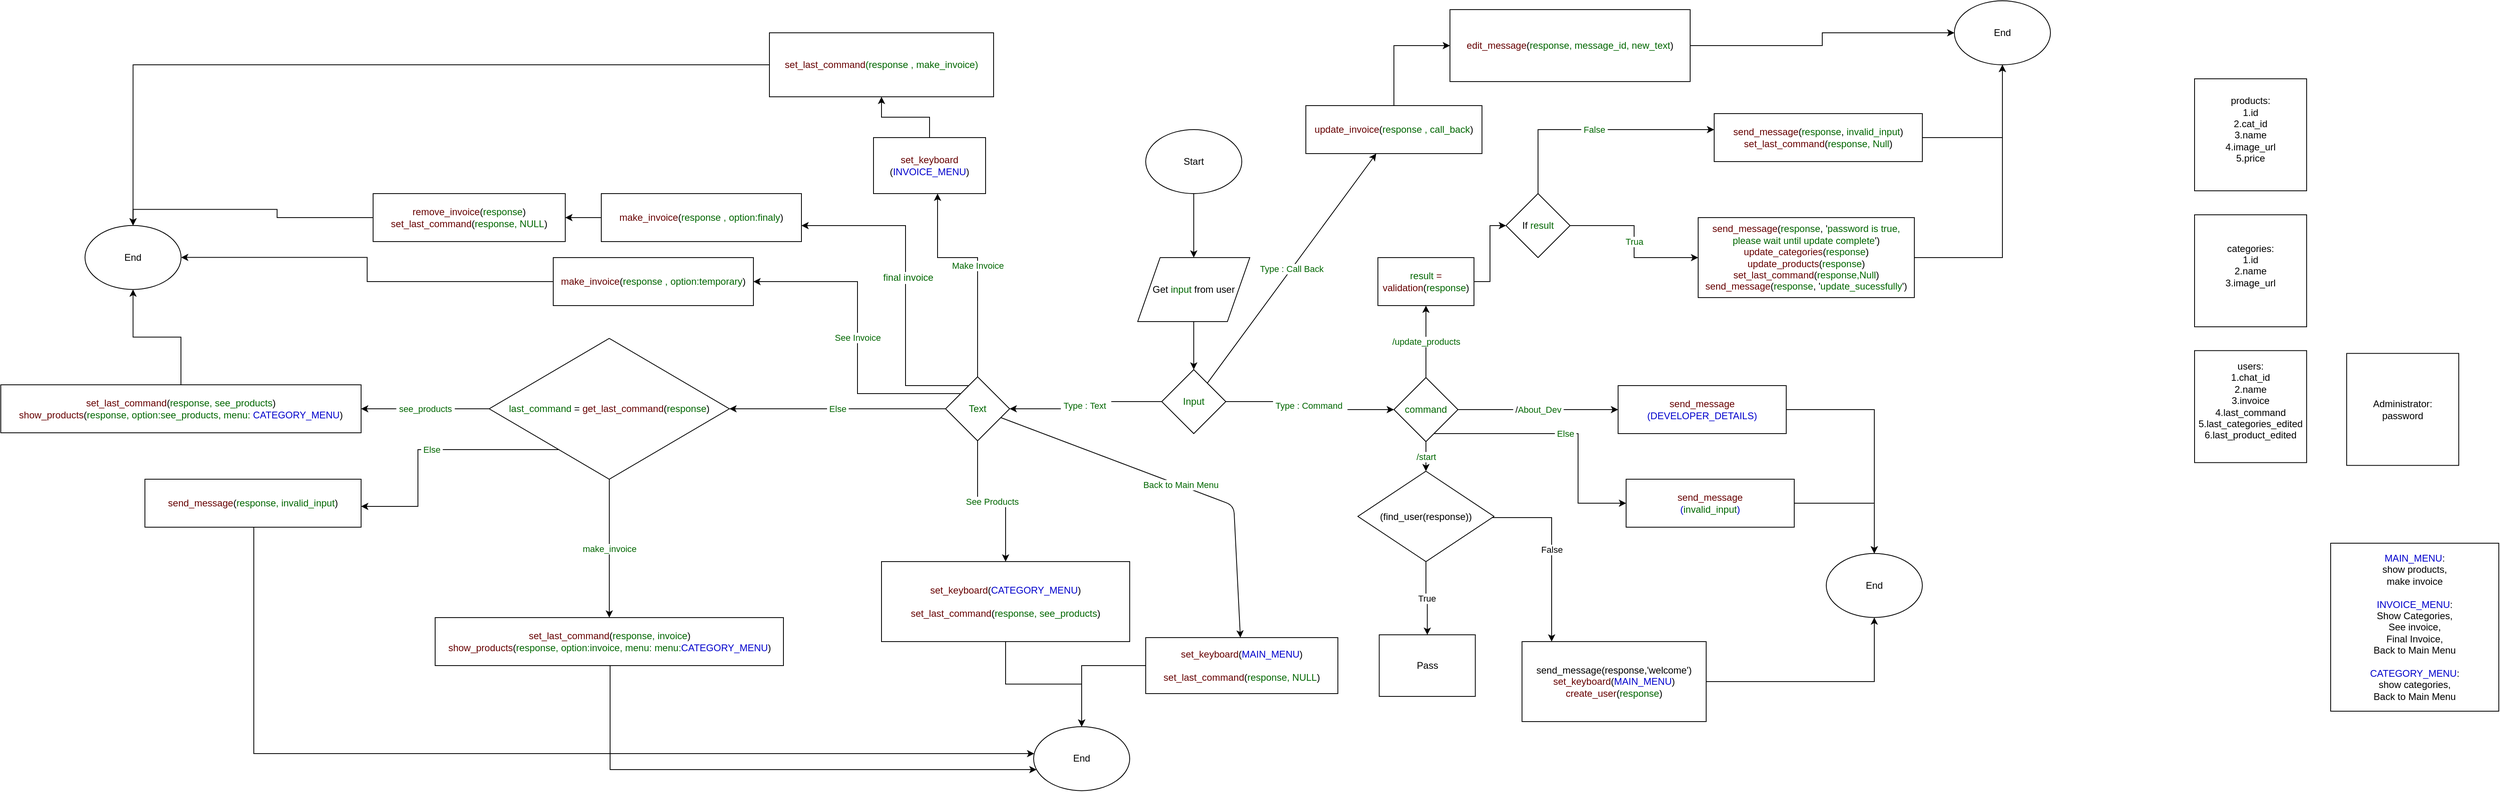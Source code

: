 <mxfile version="10.4.8" type="github"><diagram id="6a731a19-8d31-9384-78a2-239565b7b9f0" name="Page-1"><mxGraphModel dx="3583" dy="1572" grid="1" gridSize="10" guides="1" tooltips="1" connect="1" arrows="1" fold="1" page="1" pageScale="1" pageWidth="1169" pageHeight="827" background="#ffffff" math="0" shadow="0"><root><mxCell id="0"/><mxCell id="1" parent="0"/><mxCell id="oH4PkxtJo_DGUYvKG8xN-62" value="" style="edgeStyle=orthogonalEdgeStyle;rounded=0;orthogonalLoop=1;jettySize=auto;html=1;entryX=0.5;entryY=0;entryDx=0;entryDy=0;" parent="1" source="oH4PkxtJo_DGUYvKG8xN-56" target="oH4PkxtJo_DGUYvKG8xN-63" edge="1"><mxGeometry relative="1" as="geometry"><mxPoint x="120" y="170" as="targetPoint"/></mxGeometry></mxCell><mxCell id="oH4PkxtJo_DGUYvKG8xN-56" value="Start" style="ellipse;whiteSpace=wrap;html=1;" parent="1" vertex="1"><mxGeometry x="70" y="40" width="120" height="80" as="geometry"/></mxCell><mxCell id="oH4PkxtJo_DGUYvKG8xN-58" value="products:&lt;br&gt;1.id&lt;br&gt;2.cat_id&lt;br&gt;3.name&lt;br&gt;4.image_url&lt;br&gt;5.price&lt;br&gt;&lt;br&gt;" style="whiteSpace=wrap;html=1;aspect=fixed;" parent="1" vertex="1"><mxGeometry x="1380" y="-23.5" width="140" height="140" as="geometry"/></mxCell><mxCell id="oH4PkxtJo_DGUYvKG8xN-59" value="categories:&lt;br&gt;1.id&lt;br&gt;2.name&lt;br&gt;3.image_url&lt;br&gt;&lt;br&gt;" style="whiteSpace=wrap;html=1;aspect=fixed;" parent="1" vertex="1"><mxGeometry x="1380" y="146.5" width="140" height="140" as="geometry"/></mxCell><mxCell id="oH4PkxtJo_DGUYvKG8xN-60" value="users:&lt;br&gt;1.chat_id&lt;br&gt;2.name&lt;br&gt;3.invoice&lt;br&gt;4.last_command&lt;br&gt;5.last_categories_edited&lt;br&gt;6.last_product_edited&lt;br&gt;&lt;br&gt;" style="whiteSpace=wrap;html=1;aspect=fixed;" parent="1" vertex="1"><mxGeometry x="1380" y="316.265" width="140" height="140" as="geometry"/></mxCell><mxCell id="oH4PkxtJo_DGUYvKG8xN-66" value="" style="edgeStyle=orthogonalEdgeStyle;rounded=0;orthogonalLoop=1;jettySize=auto;html=1;" parent="1" source="oH4PkxtJo_DGUYvKG8xN-63" target="oH4PkxtJo_DGUYvKG8xN-64" edge="1"><mxGeometry relative="1" as="geometry"/></mxCell><mxCell id="oH4PkxtJo_DGUYvKG8xN-63" value="Get &lt;font color=&quot;#006600&quot;&gt;input&lt;/font&gt; from user" style="shape=parallelogram;perimeter=parallelogramPerimeter;whiteSpace=wrap;html=1;" parent="1" vertex="1"><mxGeometry x="60" y="200" width="140" height="80" as="geometry"/></mxCell><mxCell id="oH4PkxtJo_DGUYvKG8xN-67" value="&lt;font color=&quot;#006600&quot;&gt;&amp;nbsp;Type : Command&amp;nbsp;&amp;nbsp;&lt;/font&gt;" style="edgeStyle=orthogonalEdgeStyle;rounded=0;orthogonalLoop=1;jettySize=auto;html=1;" parent="1" source="oH4PkxtJo_DGUYvKG8xN-64" target="oH4PkxtJo_DGUYvKG8xN-76" edge="1"><mxGeometry relative="1" as="geometry"><mxPoint x="370" y="389.571" as="targetPoint"/></mxGeometry></mxCell><mxCell id="oH4PkxtJo_DGUYvKG8xN-71" value="&lt;font color=&quot;#006600&quot;&gt;&amp;nbsp;Type :&amp;nbsp;Text&amp;nbsp;&amp;nbsp;&lt;/font&gt;" style="edgeStyle=orthogonalEdgeStyle;rounded=0;orthogonalLoop=1;jettySize=auto;html=1;" parent="1" source="oH4PkxtJo_DGUYvKG8xN-64" target="oH4PkxtJo_DGUYvKG8xN-85" edge="1"><mxGeometry relative="1" as="geometry"><mxPoint x="10" y="380" as="targetPoint"/></mxGeometry></mxCell><mxCell id="oH4PkxtJo_DGUYvKG8xN-64" value="&lt;font color=&quot;#006600&quot;&gt;Input&lt;/font&gt;" style="rhombus;whiteSpace=wrap;html=1;" parent="1" vertex="1"><mxGeometry x="90" y="340" width="80" height="80" as="geometry"/></mxCell><mxCell id="oH4PkxtJo_DGUYvKG8xN-79" value="&lt;font color=&quot;#006600&quot;&gt;&amp;nbsp;/start&amp;nbsp;&lt;/font&gt;" style="edgeStyle=orthogonalEdgeStyle;rounded=0;orthogonalLoop=1;jettySize=auto;html=1;entryX=0.5;entryY=0;entryDx=0;entryDy=0;" parent="1" source="oH4PkxtJo_DGUYvKG8xN-76" target="bCrek6CM6kW2tsFo_yDu-50" edge="1"><mxGeometry relative="1" as="geometry"><mxPoint x="420" y="550" as="targetPoint"/></mxGeometry></mxCell><mxCell id="oH4PkxtJo_DGUYvKG8xN-83" value="&amp;nbsp;/&lt;font color=&quot;#006600&quot;&gt;About_Dev&lt;/font&gt;&amp;nbsp;" style="edgeStyle=orthogonalEdgeStyle;rounded=0;orthogonalLoop=1;jettySize=auto;html=1;strokeColor=#000000;" parent="1" source="oH4PkxtJo_DGUYvKG8xN-76" target="oH4PkxtJo_DGUYvKG8xN-84" edge="1"><mxGeometry relative="1" as="geometry"><mxPoint x="540" y="390.0" as="targetPoint"/></mxGeometry></mxCell><mxCell id="bCrek6CM6kW2tsFo_yDu-3" value="&lt;font color=&quot;#006600&quot;&gt;/update_products&lt;/font&gt;" style="edgeStyle=orthogonalEdgeStyle;rounded=0;orthogonalLoop=1;jettySize=auto;html=1;strokeColor=#000000;" edge="1" parent="1" source="oH4PkxtJo_DGUYvKG8xN-76" target="bCrek6CM6kW2tsFo_yDu-5"><mxGeometry relative="1" as="geometry"><mxPoint x="420" y="270" as="targetPoint"/></mxGeometry></mxCell><mxCell id="bCrek6CM6kW2tsFo_yDu-26" value="&amp;nbsp;&lt;font color=&quot;#006600&quot;&gt;Else&lt;/font&gt;&amp;nbsp;" style="edgeStyle=orthogonalEdgeStyle;rounded=0;orthogonalLoop=1;jettySize=auto;html=1;strokeColor=#000000;" edge="1" parent="1" source="oH4PkxtJo_DGUYvKG8xN-76" target="bCrek6CM6kW2tsFo_yDu-27"><mxGeometry relative="1" as="geometry"><mxPoint x="660" y="500" as="targetPoint"/><Array as="points"><mxPoint x="610" y="420"/><mxPoint x="610" y="507"/></Array></mxGeometry></mxCell><mxCell id="oH4PkxtJo_DGUYvKG8xN-76" value="&lt;font color=&quot;#006600&quot;&gt;command&lt;/font&gt;" style="rhombus;whiteSpace=wrap;html=1;" parent="1" vertex="1"><mxGeometry x="380" y="350" width="80" height="80" as="geometry"/></mxCell><mxCell id="bCrek6CM6kW2tsFo_yDu-43" style="edgeStyle=orthogonalEdgeStyle;rounded=0;orthogonalLoop=1;jettySize=auto;html=1;strokeColor=#000000;" edge="1" parent="1" source="bCrek6CM6kW2tsFo_yDu-53" target="bCrek6CM6kW2tsFo_yDu-42"><mxGeometry relative="1" as="geometry"><mxPoint x="790" y="709.667" as="sourcePoint"/></mxGeometry></mxCell><mxCell id="bCrek6CM6kW2tsFo_yDu-45" style="edgeStyle=orthogonalEdgeStyle;rounded=0;orthogonalLoop=1;jettySize=auto;html=1;strokeColor=#000000;" edge="1" parent="1" source="oH4PkxtJo_DGUYvKG8xN-84" target="bCrek6CM6kW2tsFo_yDu-42"><mxGeometry relative="1" as="geometry"/></mxCell><mxCell id="oH4PkxtJo_DGUYvKG8xN-84" value="&lt;font color=&quot;#660000&quot;&gt;send_message&lt;/font&gt;&lt;br&gt;&lt;font color=&quot;#0000cc&quot;&gt;(DEVELOPER_DETAILS)&lt;/font&gt;" style="rounded=0;whiteSpace=wrap;html=1;" parent="1" vertex="1"><mxGeometry x="660" y="360" width="210" height="60" as="geometry"/></mxCell><mxCell id="oH4PkxtJo_DGUYvKG8xN-87" value="&lt;font color=&quot;#006600&quot;&gt;&amp;nbsp;Make Invoice&amp;nbsp;&lt;/font&gt;" style="edgeStyle=orthogonalEdgeStyle;rounded=0;orthogonalLoop=1;jettySize=auto;html=1;" parent="1" source="oH4PkxtJo_DGUYvKG8xN-85" target="oH4PkxtJo_DGUYvKG8xN-123" edge="1"><mxGeometry relative="1" as="geometry"><mxPoint x="-190" y="140" as="targetPoint"/><Array as="points"><mxPoint x="-140" y="200"/><mxPoint x="-190" y="200"/></Array></mxGeometry></mxCell><mxCell id="oH4PkxtJo_DGUYvKG8xN-91" value="&lt;font color=&quot;#006600&quot;&gt;&amp;nbsp;See Products&amp;nbsp;&lt;/font&gt;" style="edgeStyle=orthogonalEdgeStyle;rounded=0;orthogonalLoop=1;jettySize=auto;html=1;" parent="1" source="oH4PkxtJo_DGUYvKG8xN-85" target="oH4PkxtJo_DGUYvKG8xN-104" edge="1"><mxGeometry relative="1" as="geometry"><mxPoint x="-80" y="510.0" as="targetPoint"/></mxGeometry></mxCell><mxCell id="oH4PkxtJo_DGUYvKG8xN-138" value="&lt;font color=&quot;#006600&quot;&gt;&amp;nbsp;See Invoice&amp;nbsp;&lt;/font&gt;" style="edgeStyle=orthogonalEdgeStyle;rounded=0;orthogonalLoop=1;jettySize=auto;html=1;" parent="1" source="oH4PkxtJo_DGUYvKG8xN-85" target="oH4PkxtJo_DGUYvKG8xN-139" edge="1"><mxGeometry relative="1" as="geometry"><mxPoint x="-390" y="240" as="targetPoint"/><Array as="points"><mxPoint x="-290" y="370"/><mxPoint x="-290" y="230"/></Array></mxGeometry></mxCell><mxCell id="oH4PkxtJo_DGUYvKG8xN-140" style="edgeStyle=orthogonalEdgeStyle;rounded=0;orthogonalLoop=1;jettySize=auto;html=1;" parent="1" source="oH4PkxtJo_DGUYvKG8xN-85" target="oH4PkxtJo_DGUYvKG8xN-141" edge="1"><mxGeometry relative="1" as="geometry"><mxPoint x="-540" y="150" as="targetPoint"/><Array as="points"><mxPoint x="-230" y="360"/><mxPoint x="-230" y="160"/></Array></mxGeometry></mxCell><mxCell id="oH4PkxtJo_DGUYvKG8xN-144" value="&lt;font color=&quot;#006600&quot;&gt;&amp;nbsp;final invoice&amp;nbsp;&lt;/font&gt;" style="text;html=1;resizable=0;points=[];align=center;verticalAlign=middle;labelBackgroundColor=#ffffff;" parent="oH4PkxtJo_DGUYvKG8xN-140" vertex="1" connectable="0"><mxGeometry x="0.047" y="-3" relative="1" as="geometry"><mxPoint as="offset"/></mxGeometry></mxCell><mxCell id="oH4PkxtJo_DGUYvKG8xN-85" value="&lt;font color=&quot;#006600&quot;&gt;Text&lt;/font&gt;" style="rhombus;whiteSpace=wrap;html=1;" parent="1" vertex="1"><mxGeometry x="-180" y="349" width="80" height="80" as="geometry"/></mxCell><mxCell id="oH4PkxtJo_DGUYvKG8xN-93" value="Administrator:&lt;br&gt;password&lt;br&gt;" style="whiteSpace=wrap;html=1;aspect=fixed;" parent="1" vertex="1"><mxGeometry x="1570" y="319.765" width="140" height="140" as="geometry"/></mxCell><mxCell id="bCrek6CM6kW2tsFo_yDu-33" value="" style="edgeStyle=orthogonalEdgeStyle;rounded=0;orthogonalLoop=1;jettySize=auto;html=1;strokeColor=#000000;entryX=0.5;entryY=0;entryDx=0;entryDy=0;" edge="1" parent="1" source="oH4PkxtJo_DGUYvKG8xN-104" target="bCrek6CM6kW2tsFo_yDu-30"><mxGeometry relative="1" as="geometry"><mxPoint x="-105" y="760" as="targetPoint"/></mxGeometry></mxCell><mxCell id="oH4PkxtJo_DGUYvKG8xN-104" value="&lt;font color=&quot;#660000&quot;&gt;set_keyboard&lt;/font&gt;(&lt;font color=&quot;#0000cc&quot;&gt;CATEGORY_MENU&lt;/font&gt;)&lt;br&gt;&lt;br&gt;&lt;font color=&quot;#660000&quot;&gt;set_last_command&lt;/font&gt;(&lt;font color=&quot;#006600&quot;&gt;response, see_products&lt;/font&gt;)&lt;br&gt;" style="rounded=0;whiteSpace=wrap;html=1;" parent="1" vertex="1"><mxGeometry x="-260" y="580" width="310" height="100" as="geometry"/></mxCell><mxCell id="oH4PkxtJo_DGUYvKG8xN-109" value="&lt;font color=&quot;#006600&quot;&gt;&amp;nbsp;Else&amp;nbsp;&lt;/font&gt;&lt;br&gt;" style="endArrow=classic;html=1;entryX=1;entryY=0.5;entryDx=0;entryDy=0;" parent="1" source="oH4PkxtJo_DGUYvKG8xN-85" target="oH4PkxtJo_DGUYvKG8xN-110" edge="1"><mxGeometry width="50" height="50" relative="1" as="geometry"><mxPoint x="-180" y="490" as="sourcePoint"/><mxPoint x="-240" y="500" as="targetPoint"/></mxGeometry></mxCell><mxCell id="oH4PkxtJo_DGUYvKG8xN-127" value="&lt;font color=&quot;#006600&quot;&gt;&amp;nbsp;make_invoice&amp;nbsp;&lt;/font&gt;" style="edgeStyle=orthogonalEdgeStyle;rounded=0;orthogonalLoop=1;jettySize=auto;html=1;" parent="1" source="oH4PkxtJo_DGUYvKG8xN-110" target="bCrek6CM6kW2tsFo_yDu-24" edge="1"><mxGeometry relative="1" as="geometry"><mxPoint x="-599.412" y="610" as="targetPoint"/></mxGeometry></mxCell><mxCell id="bCrek6CM6kW2tsFo_yDu-19" value="&lt;font color=&quot;#006600&quot;&gt;&amp;nbsp;&lt;span&gt;see_products&amp;nbsp;&lt;/span&gt;&lt;/font&gt;" style="edgeStyle=orthogonalEdgeStyle;rounded=0;orthogonalLoop=1;jettySize=auto;html=1;strokeColor=#000000;" edge="1" parent="1" source="oH4PkxtJo_DGUYvKG8xN-110" target="bCrek6CM6kW2tsFo_yDu-20"><mxGeometry relative="1" as="geometry"><mxPoint x="-830" y="389" as="targetPoint"/></mxGeometry></mxCell><mxCell id="bCrek6CM6kW2tsFo_yDu-28" value="&lt;font color=&quot;#006600&quot;&gt;&amp;nbsp;Else&amp;nbsp;&lt;/font&gt;" style="edgeStyle=orthogonalEdgeStyle;rounded=0;orthogonalLoop=1;jettySize=auto;html=1;strokeColor=#000000;" edge="1" parent="1" source="oH4PkxtJo_DGUYvKG8xN-110" target="bCrek6CM6kW2tsFo_yDu-29"><mxGeometry relative="1" as="geometry"><mxPoint x="-910" y="511" as="targetPoint"/><Array as="points"><mxPoint x="-839" y="440"/><mxPoint x="-839" y="511"/></Array></mxGeometry></mxCell><mxCell id="oH4PkxtJo_DGUYvKG8xN-110" value="&lt;font color=&quot;#006600&quot;&gt;last_command&lt;/font&gt; = &lt;font color=&quot;#660000&quot;&gt;get_last_command&lt;/font&gt;(&lt;font color=&quot;#006600&quot;&gt;response&lt;/font&gt;)" style="rhombus;whiteSpace=wrap;html=1;" parent="1" vertex="1"><mxGeometry x="-750" y="301" width="300" height="176" as="geometry"/></mxCell><mxCell id="oH4PkxtJo_DGUYvKG8xN-121" value="&lt;font color=&quot;#006600&quot;&gt;&amp;nbsp;Back to Main Menu&lt;/font&gt;" style="endArrow=classic;html=1;" parent="1" source="oH4PkxtJo_DGUYvKG8xN-85" target="oH4PkxtJo_DGUYvKG8xN-122" edge="1"><mxGeometry width="50" height="50" relative="1" as="geometry"><mxPoint x="70" y="540" as="sourcePoint"/><mxPoint x="70" y="500" as="targetPoint"/><Array as="points"><mxPoint x="180" y="510"/></Array></mxGeometry></mxCell><mxCell id="bCrek6CM6kW2tsFo_yDu-31" style="edgeStyle=orthogonalEdgeStyle;rounded=0;orthogonalLoop=1;jettySize=auto;html=1;strokeColor=#000000;" edge="1" parent="1" source="oH4PkxtJo_DGUYvKG8xN-122" target="bCrek6CM6kW2tsFo_yDu-30"><mxGeometry relative="1" as="geometry"/></mxCell><mxCell id="oH4PkxtJo_DGUYvKG8xN-122" value="&lt;font color=&quot;#660000&quot;&gt;set_keyboard&lt;/font&gt;(&lt;font color=&quot;#0000cc&quot;&gt;MAIN_MENU&lt;/font&gt;)&lt;br&gt;&lt;br&gt;&lt;font color=&quot;#660000&quot;&gt;set_last_command&lt;/font&gt;(&lt;font color=&quot;#006600&quot;&gt;response, NULL&lt;/font&gt;)&lt;br&gt;" style="rounded=0;whiteSpace=wrap;html=1;" parent="1" vertex="1"><mxGeometry x="70" y="675" width="240" height="70" as="geometry"/></mxCell><mxCell id="oH4PkxtJo_DGUYvKG8xN-125" style="edgeStyle=orthogonalEdgeStyle;rounded=0;orthogonalLoop=1;jettySize=auto;html=1;" parent="1" source="oH4PkxtJo_DGUYvKG8xN-123" target="oH4PkxtJo_DGUYvKG8xN-124" edge="1"><mxGeometry relative="1" as="geometry"/></mxCell><mxCell id="oH4PkxtJo_DGUYvKG8xN-123" value="&lt;font color=&quot;#660000&quot;&gt;set_keyboard&lt;/font&gt;&lt;br&gt;(&lt;font color=&quot;#0000cc&quot;&gt;INVOICE_MENU&lt;/font&gt;)" style="rounded=0;whiteSpace=wrap;html=1;" parent="1" vertex="1"><mxGeometry x="-270" y="50" width="140" height="70" as="geometry"/></mxCell><mxCell id="bCrek6CM6kW2tsFo_yDu-41" style="edgeStyle=orthogonalEdgeStyle;rounded=0;orthogonalLoop=1;jettySize=auto;html=1;strokeColor=#000000;" edge="1" parent="1" source="oH4PkxtJo_DGUYvKG8xN-124" target="bCrek6CM6kW2tsFo_yDu-37"><mxGeometry relative="1" as="geometry"/></mxCell><mxCell id="oH4PkxtJo_DGUYvKG8xN-124" value="&lt;font color=&quot;#660000&quot;&gt;set_last_command&lt;/font&gt;&lt;font color=&quot;#006600&quot;&gt;(response , make_invoice)&lt;br&gt;&lt;/font&gt;" style="rounded=0;whiteSpace=wrap;html=1;" parent="1" vertex="1"><mxGeometry x="-400" y="-81" width="280" height="80" as="geometry"/></mxCell><mxCell id="oH4PkxtJo_DGUYvKG8xN-130" value="&lt;font color=&quot;#006600&quot;&gt;&amp;nbsp;Type : Call Back&amp;nbsp;&lt;/font&gt;" style="endArrow=classic;html=1;" parent="1" source="oH4PkxtJo_DGUYvKG8xN-64" target="oH4PkxtJo_DGUYvKG8xN-135" edge="1"><mxGeometry width="50" height="50" relative="1" as="geometry"><mxPoint x="270" y="320" as="sourcePoint"/><mxPoint x="426.82" y="113.292" as="targetPoint"/></mxGeometry></mxCell><mxCell id="bCrek6CM6kW2tsFo_yDu-7" style="edgeStyle=orthogonalEdgeStyle;rounded=0;orthogonalLoop=1;jettySize=auto;html=1;entryX=0;entryY=0.5;entryDx=0;entryDy=0;strokeColor=#000000;" edge="1" parent="1" source="oH4PkxtJo_DGUYvKG8xN-135" target="oH4PkxtJo_DGUYvKG8xN-136"><mxGeometry relative="1" as="geometry"/></mxCell><mxCell id="oH4PkxtJo_DGUYvKG8xN-135" value="&lt;font color=&quot;#660000&quot;&gt;update_invoice&lt;/font&gt;(&lt;font color=&quot;#006600&quot;&gt;response , call_back&lt;/font&gt;)" style="rounded=0;whiteSpace=wrap;html=1;" parent="1" vertex="1"><mxGeometry x="270" y="10" width="220" height="60" as="geometry"/></mxCell><mxCell id="bCrek6CM6kW2tsFo_yDu-49" style="edgeStyle=orthogonalEdgeStyle;rounded=0;orthogonalLoop=1;jettySize=auto;html=1;strokeColor=#000000;" edge="1" parent="1" source="oH4PkxtJo_DGUYvKG8xN-136" target="bCrek6CM6kW2tsFo_yDu-46"><mxGeometry relative="1" as="geometry"/></mxCell><mxCell id="oH4PkxtJo_DGUYvKG8xN-136" value="&lt;font color=&quot;#660000&quot;&gt;edit_message&lt;/font&gt;(&lt;font color=&quot;#006600&quot;&gt;response, message_id, new_text&lt;/font&gt;)" style="rounded=0;whiteSpace=wrap;html=1;" parent="1" vertex="1"><mxGeometry x="450" y="-110" width="300" height="90" as="geometry"/></mxCell><mxCell id="bCrek6CM6kW2tsFo_yDu-39" style="edgeStyle=orthogonalEdgeStyle;rounded=0;orthogonalLoop=1;jettySize=auto;html=1;strokeColor=#000000;" edge="1" parent="1" source="oH4PkxtJo_DGUYvKG8xN-139" target="bCrek6CM6kW2tsFo_yDu-37"><mxGeometry relative="1" as="geometry"/></mxCell><mxCell id="oH4PkxtJo_DGUYvKG8xN-139" value="&lt;font color=&quot;#660000&quot;&gt;make_invoice&lt;/font&gt;(&lt;font color=&quot;#006600&quot;&gt;response , option:temporary&lt;/font&gt;)" style="rounded=0;whiteSpace=wrap;html=1;" parent="1" vertex="1"><mxGeometry x="-670" y="200" width="250" height="60" as="geometry"/></mxCell><mxCell id="oH4PkxtJo_DGUYvKG8xN-143" value="" style="edgeStyle=orthogonalEdgeStyle;rounded=0;orthogonalLoop=1;jettySize=auto;html=1;" parent="1" source="oH4PkxtJo_DGUYvKG8xN-141" target="oH4PkxtJo_DGUYvKG8xN-142" edge="1"><mxGeometry relative="1" as="geometry"><Array as="points"><mxPoint x="-640" y="150"/><mxPoint x="-640" y="150"/></Array></mxGeometry></mxCell><mxCell id="oH4PkxtJo_DGUYvKG8xN-141" value="&lt;font color=&quot;#660000&quot;&gt;make_invoice&lt;/font&gt;(&lt;font color=&quot;#006600&quot;&gt;response , option:finaly&lt;/font&gt;)" style="rounded=0;whiteSpace=wrap;html=1;" parent="1" vertex="1"><mxGeometry x="-610" y="120" width="250" height="60" as="geometry"/></mxCell><mxCell id="bCrek6CM6kW2tsFo_yDu-40" style="edgeStyle=orthogonalEdgeStyle;rounded=0;orthogonalLoop=1;jettySize=auto;html=1;entryX=0.5;entryY=0;entryDx=0;entryDy=0;strokeColor=#000000;" edge="1" parent="1" source="oH4PkxtJo_DGUYvKG8xN-142" target="bCrek6CM6kW2tsFo_yDu-37"><mxGeometry relative="1" as="geometry"/></mxCell><mxCell id="oH4PkxtJo_DGUYvKG8xN-142" value="&lt;font color=&quot;#660000&quot;&gt;remove_invoice&lt;/font&gt;(&lt;font color=&quot;#006600&quot;&gt;response&lt;/font&gt;)&lt;br&gt;&lt;font color=&quot;#660000&quot;&gt;set_last_command&lt;/font&gt;(&lt;font color=&quot;#006600&quot;&gt;response, NULL&lt;/font&gt;)&lt;br&gt;" style="rounded=0;whiteSpace=wrap;html=1;" parent="1" vertex="1"><mxGeometry x="-895" y="120" width="240" height="60" as="geometry"/></mxCell><mxCell id="bCrek6CM6kW2tsFo_yDu-1" value="&lt;font color=&quot;#0000cc&quot;&gt;MAIN_MENU&lt;/font&gt;:&lt;br&gt;show products,&lt;br&gt;make invoice&lt;br&gt;&lt;br&gt;&lt;font color=&quot;#0000cc&quot;&gt;INVOICE_MENU&lt;/font&gt;:&lt;br&gt;Show Categories,&lt;br&gt;See invoice,&lt;br&gt;Final Invoice,&lt;br&gt;Back to Main Menu&lt;br&gt;&lt;br&gt;&lt;font color=&quot;#0000cc&quot;&gt;CATEGORY_MENU&lt;/font&gt;:&lt;br&gt;show categories,&lt;br&gt;Back to Main Menu&lt;br&gt;" style="whiteSpace=wrap;html=1;aspect=fixed;" vertex="1" parent="1"><mxGeometry x="1550" y="557" width="210" height="210" as="geometry"/></mxCell><mxCell id="bCrek6CM6kW2tsFo_yDu-9" style="edgeStyle=orthogonalEdgeStyle;rounded=0;orthogonalLoop=1;jettySize=auto;html=1;strokeColor=#000000;" edge="1" parent="1" source="bCrek6CM6kW2tsFo_yDu-5" target="bCrek6CM6kW2tsFo_yDu-8"><mxGeometry relative="1" as="geometry"/></mxCell><mxCell id="bCrek6CM6kW2tsFo_yDu-5" value="&lt;font color=&quot;#006600&quot;&gt;result&lt;/font&gt;&lt;font color=&quot;#660000&quot;&gt; = validation&lt;/font&gt;(&lt;font color=&quot;#006600&quot;&gt;response&lt;/font&gt;)" style="rounded=0;whiteSpace=wrap;html=1;" vertex="1" parent="1"><mxGeometry x="360" y="200" width="120" height="60" as="geometry"/></mxCell><mxCell id="bCrek6CM6kW2tsFo_yDu-11" value="&lt;font color=&quot;#006600&quot;&gt;&amp;nbsp;Trua&amp;nbsp;&lt;/font&gt;" style="edgeStyle=orthogonalEdgeStyle;rounded=0;orthogonalLoop=1;jettySize=auto;html=1;strokeColor=#000000;" edge="1" parent="1" source="bCrek6CM6kW2tsFo_yDu-8" target="bCrek6CM6kW2tsFo_yDu-15"><mxGeometry relative="1" as="geometry"><mxPoint x="740" y="200" as="targetPoint"/><Array as="points"/></mxGeometry></mxCell><mxCell id="bCrek6CM6kW2tsFo_yDu-13" value="&lt;font color=&quot;#006600&quot;&gt;&amp;nbsp;False&amp;nbsp;&lt;/font&gt;" style="edgeStyle=orthogonalEdgeStyle;rounded=0;orthogonalLoop=1;jettySize=auto;html=1;strokeColor=#000000;" edge="1" parent="1" source="bCrek6CM6kW2tsFo_yDu-8" target="bCrek6CM6kW2tsFo_yDu-14"><mxGeometry relative="1" as="geometry"><mxPoint x="760" y="40" as="targetPoint"/><Array as="points"><mxPoint x="560" y="40"/></Array></mxGeometry></mxCell><mxCell id="bCrek6CM6kW2tsFo_yDu-8" value="If &lt;font color=&quot;#006600&quot;&gt;result&lt;/font&gt;" style="rhombus;whiteSpace=wrap;html=1;" vertex="1" parent="1"><mxGeometry x="520" y="120" width="80" height="80" as="geometry"/></mxCell><mxCell id="bCrek6CM6kW2tsFo_yDu-48" style="edgeStyle=orthogonalEdgeStyle;rounded=0;orthogonalLoop=1;jettySize=auto;html=1;strokeColor=#000000;" edge="1" parent="1" source="bCrek6CM6kW2tsFo_yDu-14" target="bCrek6CM6kW2tsFo_yDu-46"><mxGeometry relative="1" as="geometry"/></mxCell><mxCell id="bCrek6CM6kW2tsFo_yDu-14" value="&lt;font color=&quot;#660000&quot;&gt;send_message&lt;/font&gt;(&lt;font color=&quot;#006600&quot;&gt;response&lt;/font&gt;, &lt;font color=&quot;#006600&quot;&gt;invalid_input&lt;/font&gt;)&lt;br&gt;&lt;font color=&quot;#660000&quot;&gt;set_last_command&lt;/font&gt;(&lt;font color=&quot;#006600&quot;&gt;response, Null&lt;/font&gt;)&lt;br&gt;" style="rounded=0;whiteSpace=wrap;html=1;" vertex="1" parent="1"><mxGeometry x="780" y="20" width="260" height="60" as="geometry"/></mxCell><mxCell id="bCrek6CM6kW2tsFo_yDu-47" style="edgeStyle=orthogonalEdgeStyle;rounded=0;orthogonalLoop=1;jettySize=auto;html=1;strokeColor=#000000;" edge="1" parent="1" source="bCrek6CM6kW2tsFo_yDu-15" target="bCrek6CM6kW2tsFo_yDu-46"><mxGeometry relative="1" as="geometry"/></mxCell><mxCell id="bCrek6CM6kW2tsFo_yDu-15" value="&lt;font color=&quot;#660000&quot;&gt;send_message&lt;/font&gt;(&lt;font color=&quot;#006600&quot;&gt;response&lt;/font&gt;, '&lt;font color=&quot;#006600&quot;&gt;password is true, please wait until update complete&lt;/font&gt;')&lt;br&gt;&lt;font color=&quot;#660000&quot;&gt;update_categories&lt;/font&gt;(&lt;font color=&quot;#006600&quot;&gt;response&lt;/font&gt;)&lt;br&gt;&lt;font color=&quot;#660000&quot;&gt;update_products&lt;/font&gt;(&lt;font color=&quot;#006600&quot;&gt;response&lt;/font&gt;)&lt;br&gt;&lt;font color=&quot;#660000&quot;&gt;set_last_command&lt;/font&gt;(&lt;font color=&quot;#006600&quot;&gt;response,Null&lt;/font&gt;)&lt;br&gt;&lt;font color=&quot;#660000&quot;&gt;send_message&lt;/font&gt;(&lt;font color=&quot;#006600&quot;&gt;response&lt;/font&gt;, '&lt;font color=&quot;#006600&quot;&gt;update_sucessfully&lt;/font&gt;')&lt;br&gt;" style="rounded=0;whiteSpace=wrap;html=1;" vertex="1" parent="1"><mxGeometry x="760" y="150" width="270" height="100" as="geometry"/></mxCell><mxCell id="bCrek6CM6kW2tsFo_yDu-38" style="edgeStyle=orthogonalEdgeStyle;rounded=0;orthogonalLoop=1;jettySize=auto;html=1;strokeColor=#000000;" edge="1" parent="1" source="bCrek6CM6kW2tsFo_yDu-20" target="bCrek6CM6kW2tsFo_yDu-37"><mxGeometry relative="1" as="geometry"/></mxCell><mxCell id="bCrek6CM6kW2tsFo_yDu-20" value="&lt;font color=&quot;#660000&quot;&gt;set_last_command&lt;/font&gt;(&lt;font color=&quot;#006600&quot;&gt;response, see_products&lt;/font&gt;)&lt;br&gt;&lt;font color=&quot;#660000&quot;&gt;show_products&lt;/font&gt;(&lt;font color=&quot;#006600&quot;&gt;response, option:see_products, menu: &lt;/font&gt;&lt;font color=&quot;#0000cc&quot;&gt;CATEGORY_MENU&lt;/font&gt;)" style="rounded=0;whiteSpace=wrap;html=1;" vertex="1" parent="1"><mxGeometry x="-1360" y="359" width="450" height="60" as="geometry"/></mxCell><mxCell id="bCrek6CM6kW2tsFo_yDu-34" style="edgeStyle=orthogonalEdgeStyle;rounded=0;orthogonalLoop=1;jettySize=auto;html=1;strokeColor=#000000;" edge="1" parent="1" source="bCrek6CM6kW2tsFo_yDu-24" target="bCrek6CM6kW2tsFo_yDu-30"><mxGeometry relative="1" as="geometry"><Array as="points"><mxPoint x="-599" y="840"/></Array></mxGeometry></mxCell><mxCell id="bCrek6CM6kW2tsFo_yDu-24" value="&lt;font color=&quot;#660000&quot;&gt;set_last_command&lt;/font&gt;(&lt;font color=&quot;#006600&quot;&gt;response, invoice&lt;/font&gt;)&lt;font color=&quot;#660000&quot;&gt;&lt;br&gt;show_products&lt;/font&gt;(&lt;font color=&quot;#006600&quot;&gt;response, option:invoice, menu:&amp;nbsp;&lt;/font&gt;&lt;font color=&quot;#006600&quot;&gt;menu:&lt;/font&gt;&lt;font color=&quot;#0000cc&quot;&gt;CATEGORY_MENU&lt;/font&gt;)" style="rounded=0;whiteSpace=wrap;html=1;" vertex="1" parent="1"><mxGeometry x="-817.5" y="650" width="435" height="60" as="geometry"/></mxCell><mxCell id="bCrek6CM6kW2tsFo_yDu-44" style="edgeStyle=orthogonalEdgeStyle;rounded=0;orthogonalLoop=1;jettySize=auto;html=1;strokeColor=#000000;" edge="1" parent="1" source="bCrek6CM6kW2tsFo_yDu-27" target="bCrek6CM6kW2tsFo_yDu-42"><mxGeometry relative="1" as="geometry"/></mxCell><mxCell id="bCrek6CM6kW2tsFo_yDu-27" value="&lt;font color=&quot;#660000&quot;&gt;send_message&lt;/font&gt;&lt;br&gt;&lt;font color=&quot;#0000cc&quot;&gt;(&lt;/font&gt;&lt;font color=&quot;#006600&quot;&gt;invalid_input&lt;/font&gt;&lt;font color=&quot;#0000cc&quot;&gt;)&lt;/font&gt;" style="rounded=0;whiteSpace=wrap;html=1;" vertex="1" parent="1"><mxGeometry x="670" y="477" width="210" height="60" as="geometry"/></mxCell><mxCell id="bCrek6CM6kW2tsFo_yDu-36" style="edgeStyle=orthogonalEdgeStyle;rounded=0;orthogonalLoop=1;jettySize=auto;html=1;strokeColor=#000000;" edge="1" parent="1" source="bCrek6CM6kW2tsFo_yDu-29" target="bCrek6CM6kW2tsFo_yDu-30"><mxGeometry relative="1" as="geometry"><Array as="points"><mxPoint x="-1044" y="820"/></Array></mxGeometry></mxCell><mxCell id="bCrek6CM6kW2tsFo_yDu-29" value="&lt;font color=&quot;#660000&quot;&gt;send_message&lt;/font&gt;(&lt;font color=&quot;#006600&quot;&gt;response, invalid_input&lt;/font&gt;)" style="rounded=0;whiteSpace=wrap;html=1;" vertex="1" parent="1"><mxGeometry x="-1180" y="477" width="270" height="60" as="geometry"/></mxCell><mxCell id="bCrek6CM6kW2tsFo_yDu-30" value="End" style="ellipse;whiteSpace=wrap;html=1;" vertex="1" parent="1"><mxGeometry x="-70" y="786.333" width="120" height="80" as="geometry"/></mxCell><mxCell id="bCrek6CM6kW2tsFo_yDu-37" value="End" style="ellipse;whiteSpace=wrap;html=1;" vertex="1" parent="1"><mxGeometry x="-1254.833" y="159.833" width="120" height="80" as="geometry"/></mxCell><mxCell id="bCrek6CM6kW2tsFo_yDu-42" value="End" style="ellipse;whiteSpace=wrap;html=1;" vertex="1" parent="1"><mxGeometry x="920" y="569.833" width="120" height="80" as="geometry"/></mxCell><mxCell id="bCrek6CM6kW2tsFo_yDu-46" value="End" style="ellipse;whiteSpace=wrap;html=1;" vertex="1" parent="1"><mxGeometry x="1080" y="-121" width="120" height="80" as="geometry"/></mxCell><mxCell id="bCrek6CM6kW2tsFo_yDu-52" value="&amp;nbsp;False&amp;nbsp;" style="edgeStyle=orthogonalEdgeStyle;rounded=0;orthogonalLoop=1;jettySize=auto;html=1;strokeColor=#000000;" edge="1" parent="1" source="bCrek6CM6kW2tsFo_yDu-50" target="bCrek6CM6kW2tsFo_yDu-53"><mxGeometry relative="1" as="geometry"><mxPoint x="577" y="670" as="targetPoint"/><Array as="points"><mxPoint x="577" y="525"/></Array></mxGeometry></mxCell><mxCell id="bCrek6CM6kW2tsFo_yDu-55" value="&amp;nbsp;True&amp;nbsp;" style="edgeStyle=orthogonalEdgeStyle;rounded=0;orthogonalLoop=1;jettySize=auto;html=1;strokeColor=#000000;" edge="1" parent="1" source="bCrek6CM6kW2tsFo_yDu-50" target="bCrek6CM6kW2tsFo_yDu-56"><mxGeometry relative="1" as="geometry"><mxPoint x="420.0" y="660" as="targetPoint"/></mxGeometry></mxCell><mxCell id="bCrek6CM6kW2tsFo_yDu-50" value="(find_user(response))" style="rhombus;whiteSpace=wrap;html=1;" vertex="1" parent="1"><mxGeometry x="335" y="467" width="170" height="113" as="geometry"/></mxCell><mxCell id="bCrek6CM6kW2tsFo_yDu-53" value="&lt;span&gt;send_message(response,'welcome')&lt;/span&gt;&lt;br&gt;&lt;font color=&quot;#660000&quot;&gt;set_keyboard&lt;/font&gt;&lt;span&gt;(&lt;/span&gt;&lt;font color=&quot;#0000cc&quot;&gt;MAIN_MENU&lt;/font&gt;&lt;span&gt;)&lt;/span&gt;&lt;br&gt;&lt;font color=&quot;#660000&quot;&gt;create_user&lt;/font&gt;&lt;span&gt;(&lt;/span&gt;&lt;font color=&quot;#006600&quot;&gt;response&lt;/font&gt;&lt;span&gt;)&lt;/span&gt;" style="rounded=0;whiteSpace=wrap;html=1;" vertex="1" parent="1"><mxGeometry x="540" y="680" width="230" height="100" as="geometry"/></mxCell><mxCell id="bCrek6CM6kW2tsFo_yDu-56" value="Pass" style="rounded=0;whiteSpace=wrap;html=1;" vertex="1" parent="1"><mxGeometry x="361.667" y="671.5" width="120" height="77" as="geometry"/></mxCell></root></mxGraphModel></diagram></mxfile>